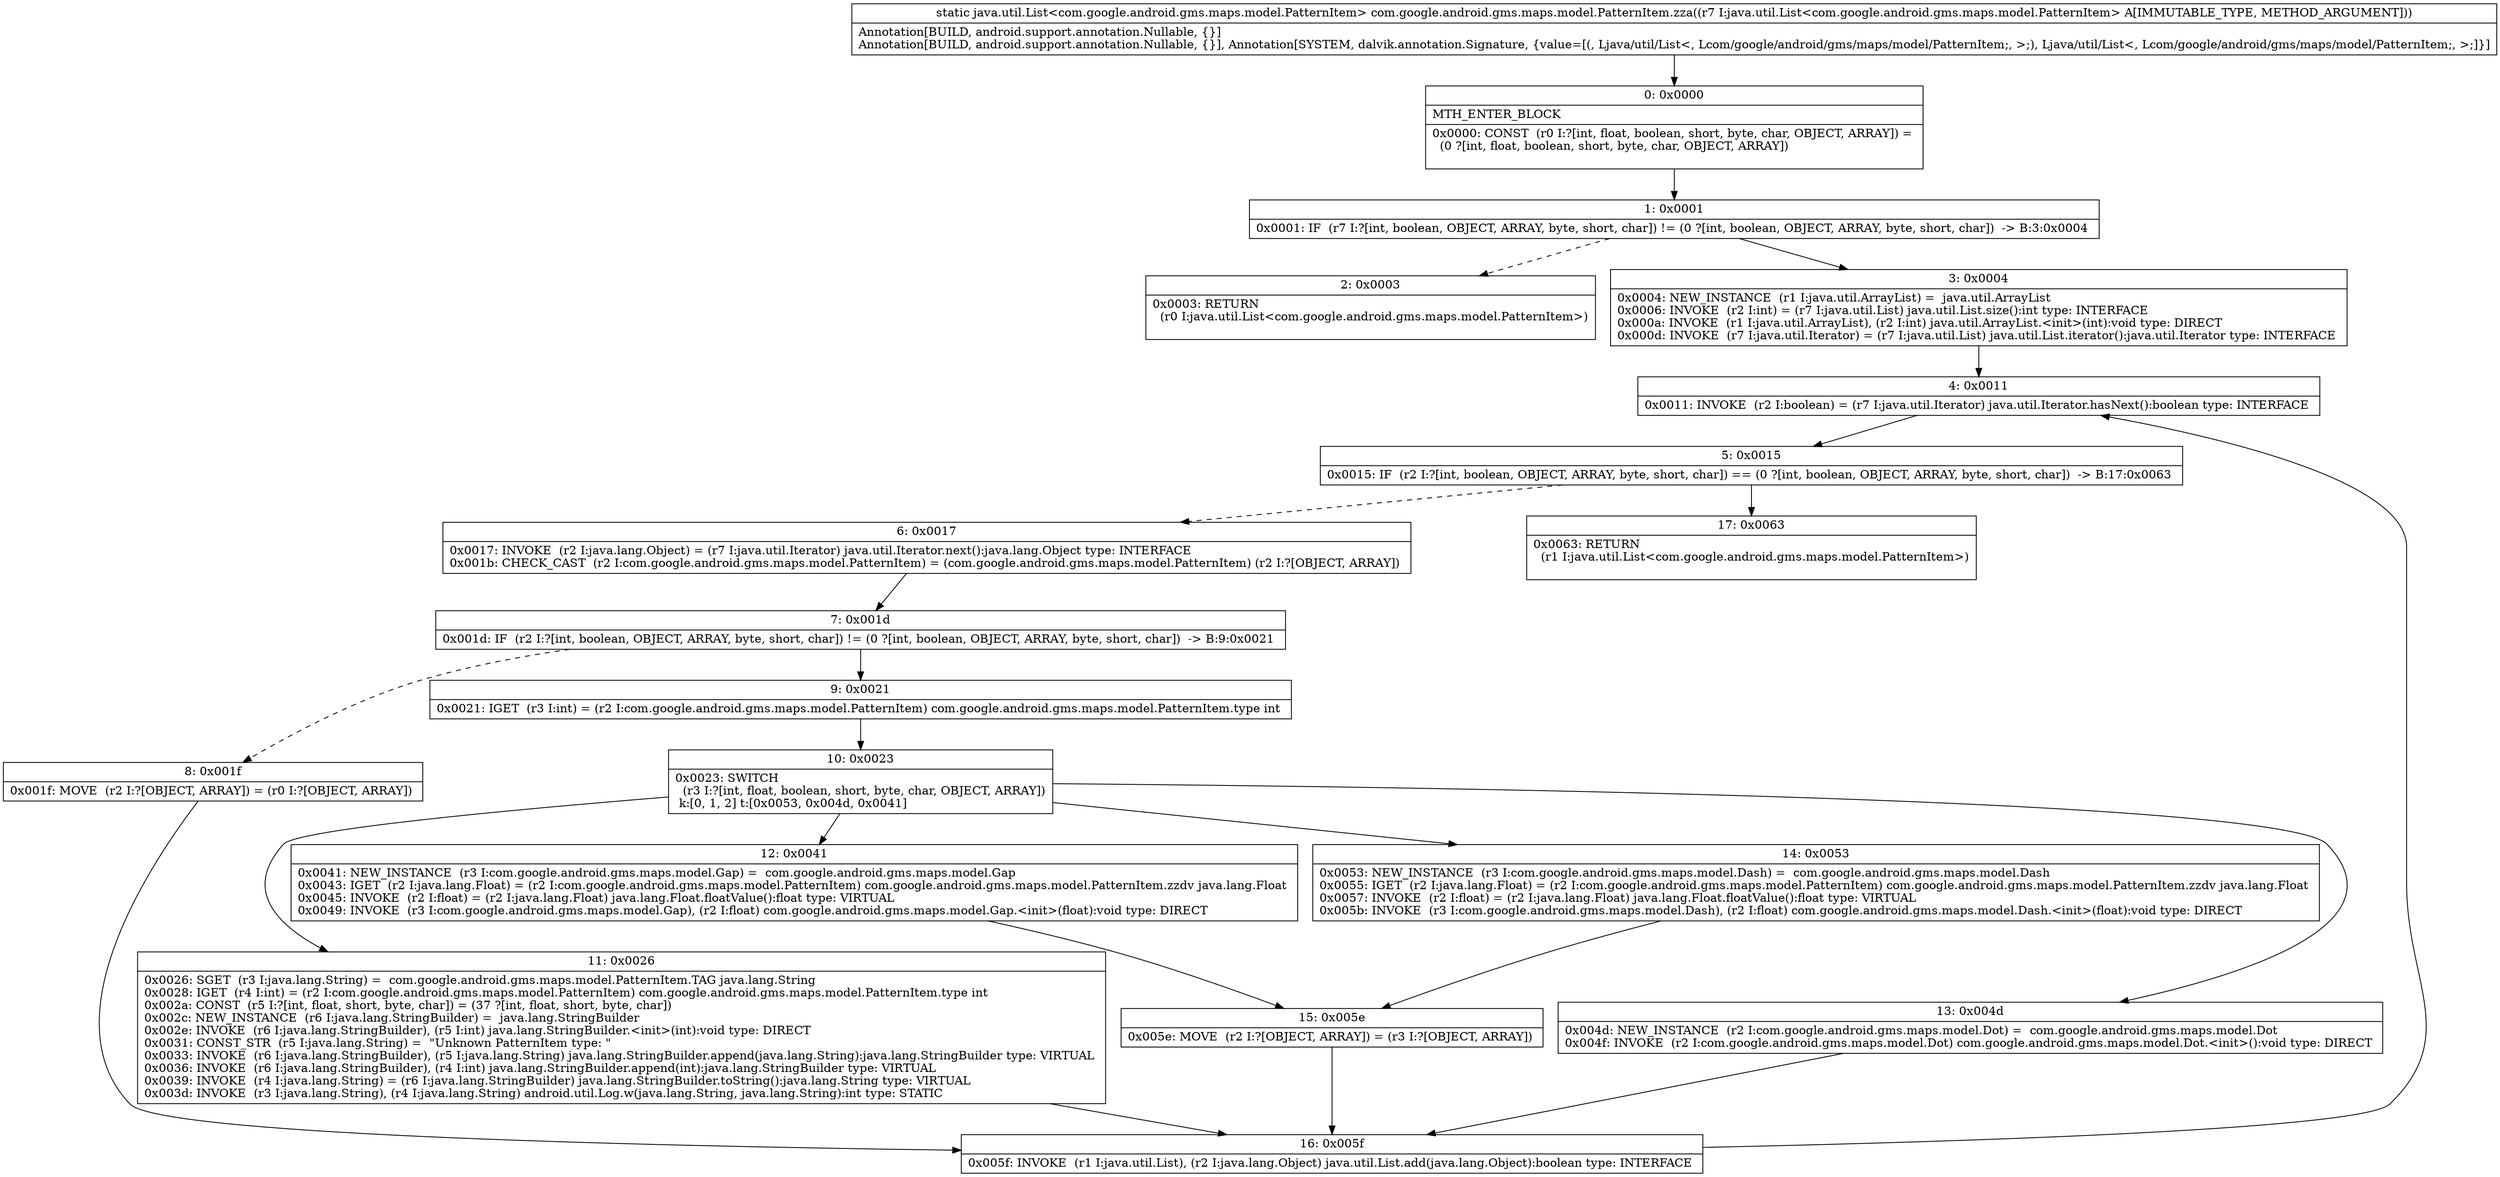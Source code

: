 digraph "CFG forcom.google.android.gms.maps.model.PatternItem.zza(Ljava\/util\/List;)Ljava\/util\/List;" {
Node_0 [shape=record,label="{0\:\ 0x0000|MTH_ENTER_BLOCK\l|0x0000: CONST  (r0 I:?[int, float, boolean, short, byte, char, OBJECT, ARRAY]) = \l  (0 ?[int, float, boolean, short, byte, char, OBJECT, ARRAY])\l \l}"];
Node_1 [shape=record,label="{1\:\ 0x0001|0x0001: IF  (r7 I:?[int, boolean, OBJECT, ARRAY, byte, short, char]) != (0 ?[int, boolean, OBJECT, ARRAY, byte, short, char])  \-\> B:3:0x0004 \l}"];
Node_2 [shape=record,label="{2\:\ 0x0003|0x0003: RETURN  \l  (r0 I:java.util.List\<com.google.android.gms.maps.model.PatternItem\>)\l \l}"];
Node_3 [shape=record,label="{3\:\ 0x0004|0x0004: NEW_INSTANCE  (r1 I:java.util.ArrayList) =  java.util.ArrayList \l0x0006: INVOKE  (r2 I:int) = (r7 I:java.util.List) java.util.List.size():int type: INTERFACE \l0x000a: INVOKE  (r1 I:java.util.ArrayList), (r2 I:int) java.util.ArrayList.\<init\>(int):void type: DIRECT \l0x000d: INVOKE  (r7 I:java.util.Iterator) = (r7 I:java.util.List) java.util.List.iterator():java.util.Iterator type: INTERFACE \l}"];
Node_4 [shape=record,label="{4\:\ 0x0011|0x0011: INVOKE  (r2 I:boolean) = (r7 I:java.util.Iterator) java.util.Iterator.hasNext():boolean type: INTERFACE \l}"];
Node_5 [shape=record,label="{5\:\ 0x0015|0x0015: IF  (r2 I:?[int, boolean, OBJECT, ARRAY, byte, short, char]) == (0 ?[int, boolean, OBJECT, ARRAY, byte, short, char])  \-\> B:17:0x0063 \l}"];
Node_6 [shape=record,label="{6\:\ 0x0017|0x0017: INVOKE  (r2 I:java.lang.Object) = (r7 I:java.util.Iterator) java.util.Iterator.next():java.lang.Object type: INTERFACE \l0x001b: CHECK_CAST  (r2 I:com.google.android.gms.maps.model.PatternItem) = (com.google.android.gms.maps.model.PatternItem) (r2 I:?[OBJECT, ARRAY]) \l}"];
Node_7 [shape=record,label="{7\:\ 0x001d|0x001d: IF  (r2 I:?[int, boolean, OBJECT, ARRAY, byte, short, char]) != (0 ?[int, boolean, OBJECT, ARRAY, byte, short, char])  \-\> B:9:0x0021 \l}"];
Node_8 [shape=record,label="{8\:\ 0x001f|0x001f: MOVE  (r2 I:?[OBJECT, ARRAY]) = (r0 I:?[OBJECT, ARRAY]) \l}"];
Node_9 [shape=record,label="{9\:\ 0x0021|0x0021: IGET  (r3 I:int) = (r2 I:com.google.android.gms.maps.model.PatternItem) com.google.android.gms.maps.model.PatternItem.type int \l}"];
Node_10 [shape=record,label="{10\:\ 0x0023|0x0023: SWITCH  \l  (r3 I:?[int, float, boolean, short, byte, char, OBJECT, ARRAY])\l k:[0, 1, 2] t:[0x0053, 0x004d, 0x0041] \l}"];
Node_11 [shape=record,label="{11\:\ 0x0026|0x0026: SGET  (r3 I:java.lang.String) =  com.google.android.gms.maps.model.PatternItem.TAG java.lang.String \l0x0028: IGET  (r4 I:int) = (r2 I:com.google.android.gms.maps.model.PatternItem) com.google.android.gms.maps.model.PatternItem.type int \l0x002a: CONST  (r5 I:?[int, float, short, byte, char]) = (37 ?[int, float, short, byte, char]) \l0x002c: NEW_INSTANCE  (r6 I:java.lang.StringBuilder) =  java.lang.StringBuilder \l0x002e: INVOKE  (r6 I:java.lang.StringBuilder), (r5 I:int) java.lang.StringBuilder.\<init\>(int):void type: DIRECT \l0x0031: CONST_STR  (r5 I:java.lang.String) =  \"Unknown PatternItem type: \" \l0x0033: INVOKE  (r6 I:java.lang.StringBuilder), (r5 I:java.lang.String) java.lang.StringBuilder.append(java.lang.String):java.lang.StringBuilder type: VIRTUAL \l0x0036: INVOKE  (r6 I:java.lang.StringBuilder), (r4 I:int) java.lang.StringBuilder.append(int):java.lang.StringBuilder type: VIRTUAL \l0x0039: INVOKE  (r4 I:java.lang.String) = (r6 I:java.lang.StringBuilder) java.lang.StringBuilder.toString():java.lang.String type: VIRTUAL \l0x003d: INVOKE  (r3 I:java.lang.String), (r4 I:java.lang.String) android.util.Log.w(java.lang.String, java.lang.String):int type: STATIC \l}"];
Node_12 [shape=record,label="{12\:\ 0x0041|0x0041: NEW_INSTANCE  (r3 I:com.google.android.gms.maps.model.Gap) =  com.google.android.gms.maps.model.Gap \l0x0043: IGET  (r2 I:java.lang.Float) = (r2 I:com.google.android.gms.maps.model.PatternItem) com.google.android.gms.maps.model.PatternItem.zzdv java.lang.Float \l0x0045: INVOKE  (r2 I:float) = (r2 I:java.lang.Float) java.lang.Float.floatValue():float type: VIRTUAL \l0x0049: INVOKE  (r3 I:com.google.android.gms.maps.model.Gap), (r2 I:float) com.google.android.gms.maps.model.Gap.\<init\>(float):void type: DIRECT \l}"];
Node_13 [shape=record,label="{13\:\ 0x004d|0x004d: NEW_INSTANCE  (r2 I:com.google.android.gms.maps.model.Dot) =  com.google.android.gms.maps.model.Dot \l0x004f: INVOKE  (r2 I:com.google.android.gms.maps.model.Dot) com.google.android.gms.maps.model.Dot.\<init\>():void type: DIRECT \l}"];
Node_14 [shape=record,label="{14\:\ 0x0053|0x0053: NEW_INSTANCE  (r3 I:com.google.android.gms.maps.model.Dash) =  com.google.android.gms.maps.model.Dash \l0x0055: IGET  (r2 I:java.lang.Float) = (r2 I:com.google.android.gms.maps.model.PatternItem) com.google.android.gms.maps.model.PatternItem.zzdv java.lang.Float \l0x0057: INVOKE  (r2 I:float) = (r2 I:java.lang.Float) java.lang.Float.floatValue():float type: VIRTUAL \l0x005b: INVOKE  (r3 I:com.google.android.gms.maps.model.Dash), (r2 I:float) com.google.android.gms.maps.model.Dash.\<init\>(float):void type: DIRECT \l}"];
Node_15 [shape=record,label="{15\:\ 0x005e|0x005e: MOVE  (r2 I:?[OBJECT, ARRAY]) = (r3 I:?[OBJECT, ARRAY]) \l}"];
Node_16 [shape=record,label="{16\:\ 0x005f|0x005f: INVOKE  (r1 I:java.util.List), (r2 I:java.lang.Object) java.util.List.add(java.lang.Object):boolean type: INTERFACE \l}"];
Node_17 [shape=record,label="{17\:\ 0x0063|0x0063: RETURN  \l  (r1 I:java.util.List\<com.google.android.gms.maps.model.PatternItem\>)\l \l}"];
MethodNode[shape=record,label="{static java.util.List\<com.google.android.gms.maps.model.PatternItem\> com.google.android.gms.maps.model.PatternItem.zza((r7 I:java.util.List\<com.google.android.gms.maps.model.PatternItem\> A[IMMUTABLE_TYPE, METHOD_ARGUMENT]))  | Annotation[BUILD, android.support.annotation.Nullable, \{\}]\lAnnotation[BUILD, android.support.annotation.Nullable, \{\}], Annotation[SYSTEM, dalvik.annotation.Signature, \{value=[(, Ljava\/util\/List\<, Lcom\/google\/android\/gms\/maps\/model\/PatternItem;, \>;), Ljava\/util\/List\<, Lcom\/google\/android\/gms\/maps\/model\/PatternItem;, \>;]\}]\l}"];
MethodNode -> Node_0;
Node_0 -> Node_1;
Node_1 -> Node_2[style=dashed];
Node_1 -> Node_3;
Node_3 -> Node_4;
Node_4 -> Node_5;
Node_5 -> Node_6[style=dashed];
Node_5 -> Node_17;
Node_6 -> Node_7;
Node_7 -> Node_8[style=dashed];
Node_7 -> Node_9;
Node_8 -> Node_16;
Node_9 -> Node_10;
Node_10 -> Node_11;
Node_10 -> Node_12;
Node_10 -> Node_13;
Node_10 -> Node_14;
Node_11 -> Node_16;
Node_12 -> Node_15;
Node_13 -> Node_16;
Node_14 -> Node_15;
Node_15 -> Node_16;
Node_16 -> Node_4;
}

